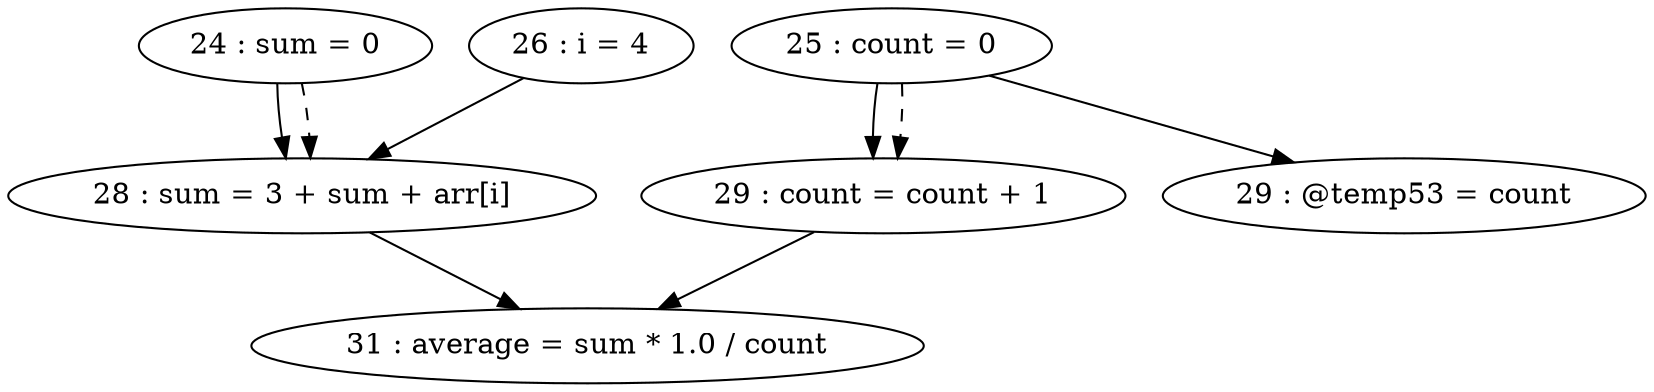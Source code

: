 digraph G {
"24 : sum = 0"
"24 : sum = 0" -> "28 : sum = 3 + sum + arr[i]"
"24 : sum = 0" -> "28 : sum = 3 + sum + arr[i]" [style=dashed]
"25 : count = 0"
"25 : count = 0" -> "29 : count = count + 1"
"25 : count = 0" -> "29 : @temp53 = count"
"25 : count = 0" -> "29 : count = count + 1" [style=dashed]
"26 : i = 4"
"26 : i = 4" -> "28 : sum = 3 + sum + arr[i]"
"28 : sum = 3 + sum + arr[i]"
"28 : sum = 3 + sum + arr[i]" -> "31 : average = sum * 1.0 / count"
"29 : @temp53 = count"
"29 : count = count + 1"
"29 : count = count + 1" -> "31 : average = sum * 1.0 / count"
"31 : average = sum * 1.0 / count"
}